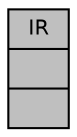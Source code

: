 digraph "IR"
{
  edge [fontname="Helvetica",fontsize="10",labelfontname="Helvetica",labelfontsize="10"];
  node [fontname="Helvetica",fontsize="10",shape=record];
  Node1 [label="{IR\n||}",height=0.2,width=0.4,color="black", fillcolor="grey75", style="filled", fontcolor="black"];
}

